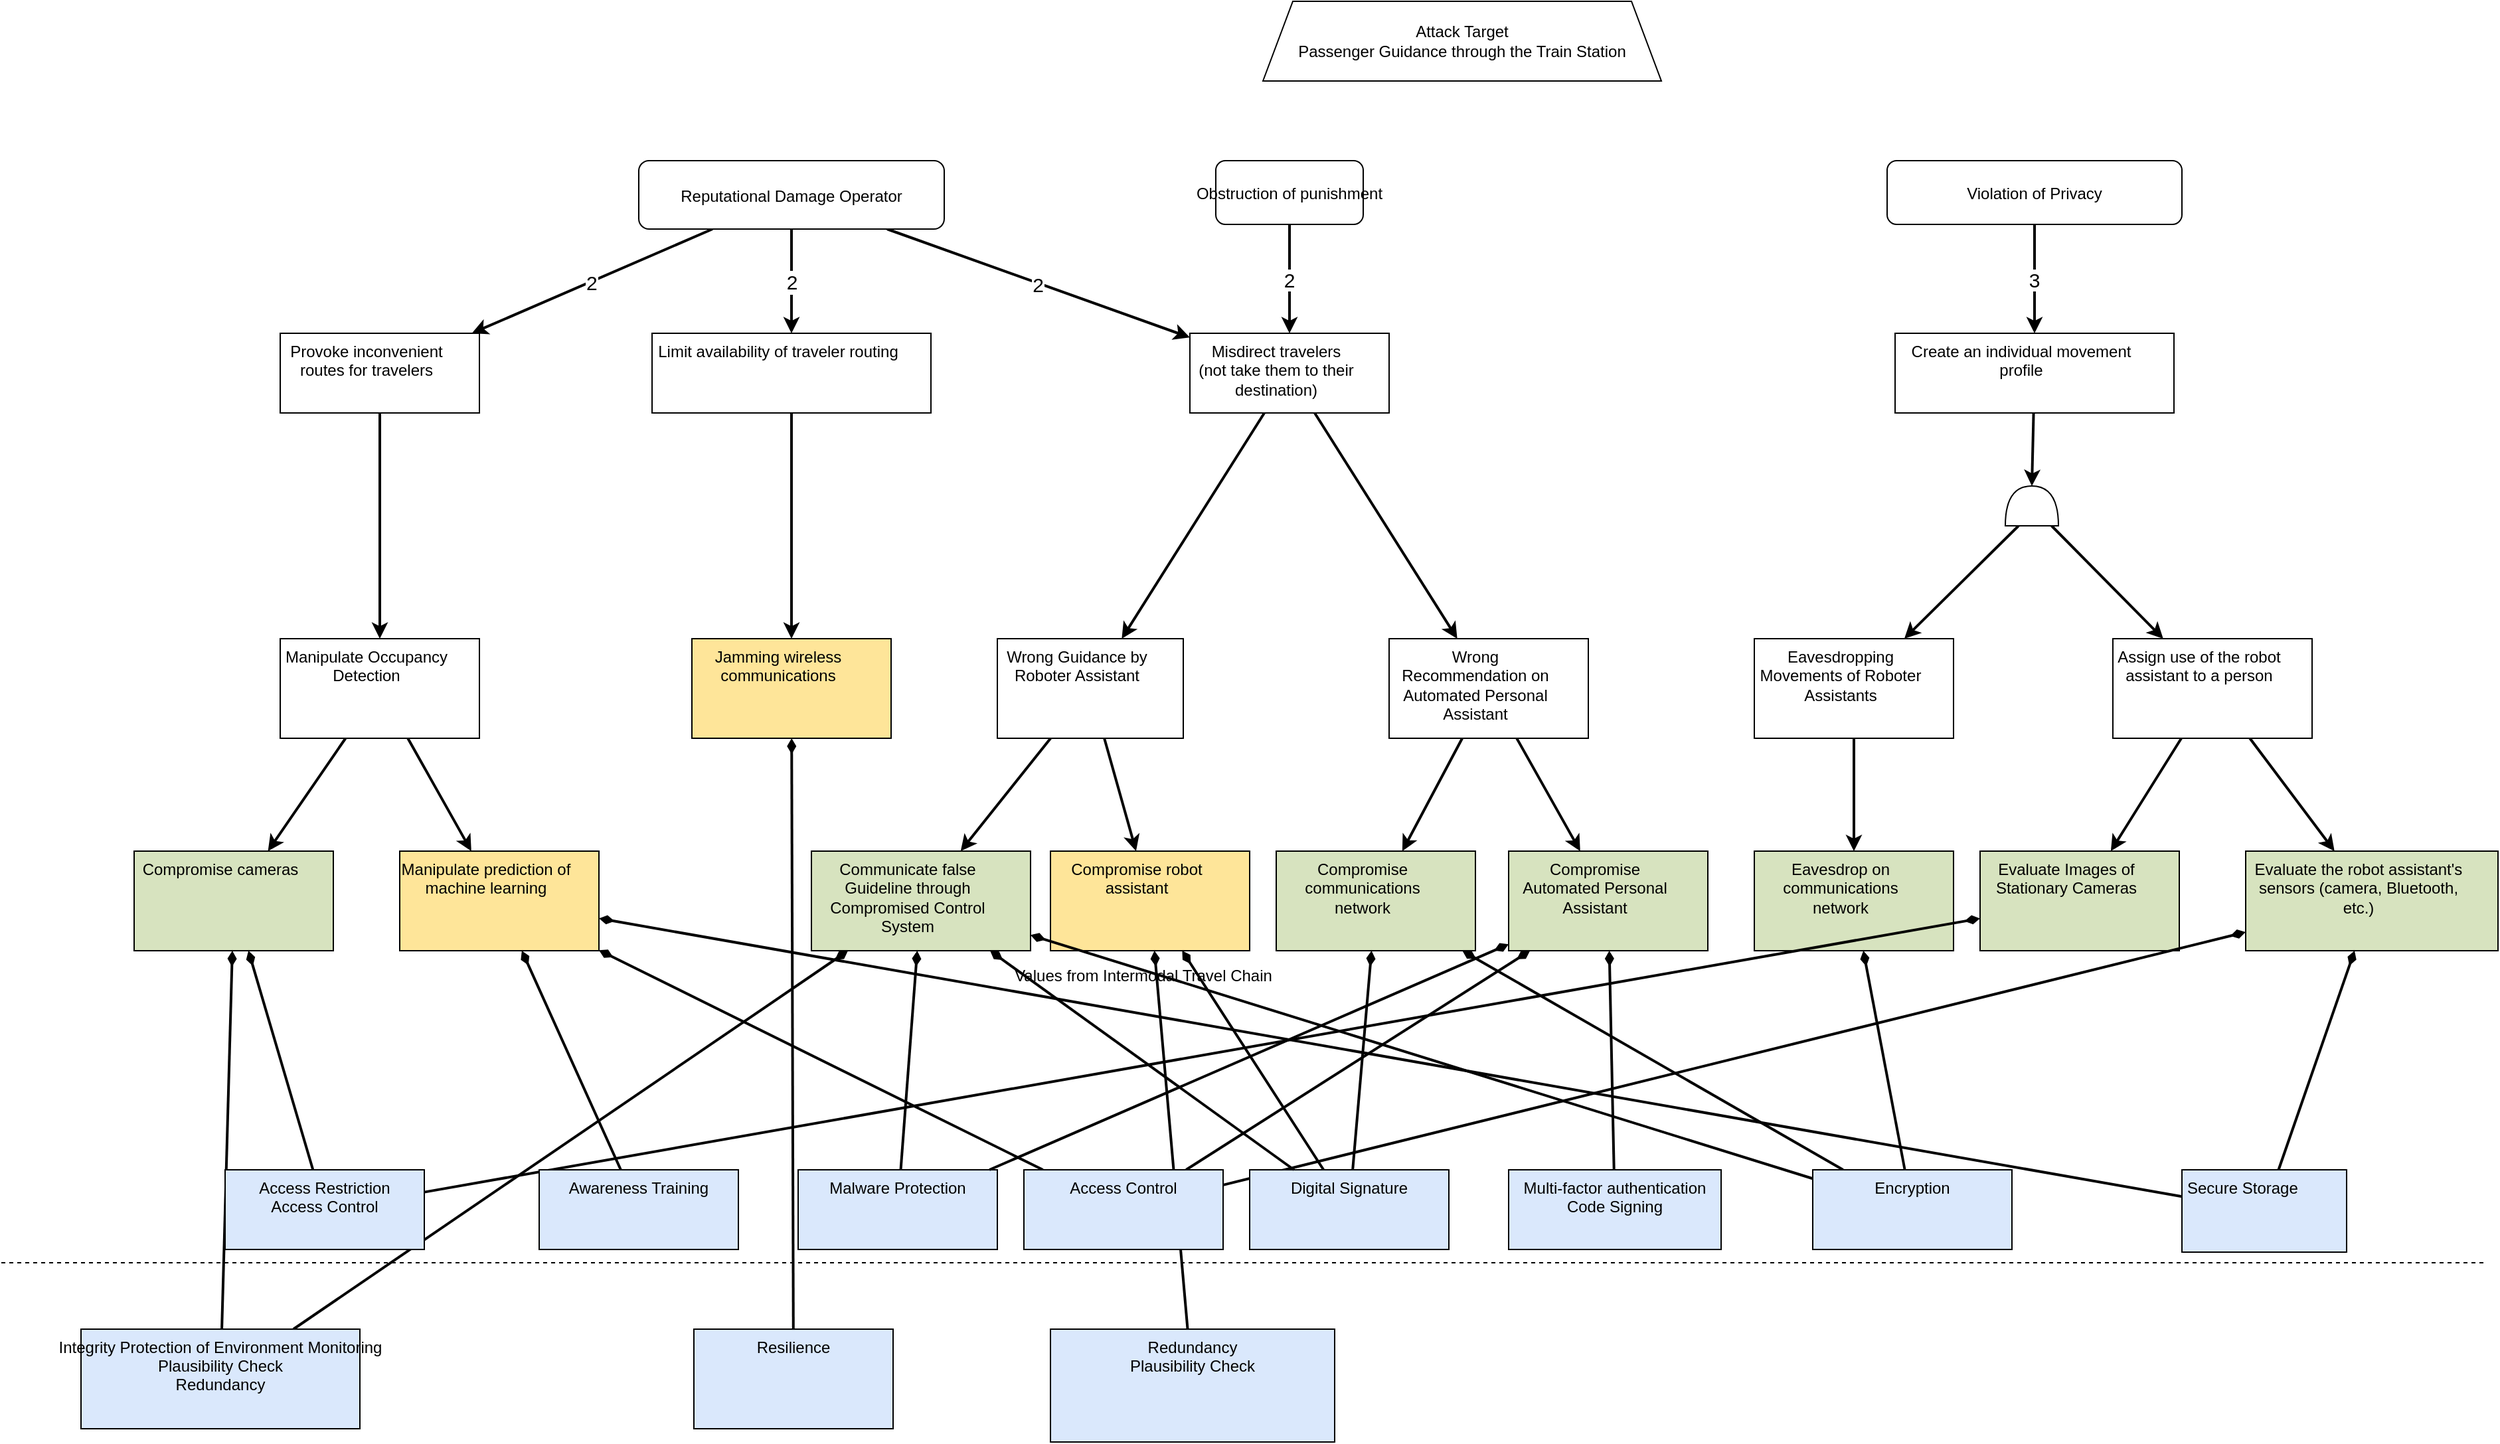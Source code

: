 <mxfile compressed="false" version="22.1.16" type="device">
  <diagram id="jtEWjEJLr_3nwjV8xUw6" name="Seite-1">
    <mxGraphModel dx="1434" dy="836" grid="1" gridSize="10" guides="1" tooltips="1" connect="1" arrows="1" fold="1" page="1" pageScale="1" pageWidth="1169" pageHeight="827" math="0" shadow="0">
      <root>
        <object tooltip="" id="0">
          <ag_global_attributes>
            <ag_global_attribute name="Resources" value="" iconName="hammer" min="0" max="5" />
            <ag_global_attribute name="Knowledge" value="" iconName="lightbulb" min="0" max="5" />
            <ag_global_attribute name="Location" value="" iconName="map_pin_ellipse" min="0" max="1" />
            <ag_global_attribute name="Impact" value="" iconName="flame" min="0" max="5" />
          </ag_global_attributes>
          <ag_attributes />
          <ag_computed_attributes />
          <ag_aggregation_functions>
            <ag_aggregation_function name="default" id="6b1d22791hih8" default="activity_w;link" fn="function (collection) { &#10;    var result = null; &#10;    if (collection.childAttributes.length == 1) { &#10;        result = collection.childAttributes[0].attributes;&#10;        result._marking = collection.childAttributes[0].id;&#10;    } else { &#10;        var candidates = []; &#10;        var worstValue = 0; &#10;        collection.childAttributes.forEach(function(child) { &#10;            var value = parseInt(child.computedAttribute); &#10;            if (value &gt; worstValue) { &#10;                worstValue = value; &#10;                candidates = []; &#10;                candidates.push(child); &#10;            } else if (value == worstValue) { &#10;                candidates.push(child); &#10;            } &#10;        }); &#10;        var tiebreaker = function(candidates, name, max) { &#10;            var min_value = max; &#10;            candidates.forEach(function(node) { &#10;                min_value = Math.min(min_value, node.attributes[name]); &#10;            }); &#10;            result = []; &#10;            candidates.forEach(function(node) { &#10;                if (node.attributes[name] == min_value) { &#10;                    result.push(node); &#10;                } &#10;            }); &#10;            return result; &#10;        }; &#10;        if (candidates.length &gt; 1) { &#10;            candidates = tiebreaker(candidates, &quot;Resources&quot;, collection.globalAttributes[&quot;Resources&quot;].max); &#10;            if (candidates.length &gt; 1) { &#10;                candidates = tiebreaker(candidates, &quot;Knowledge&quot;, collection.globalAttributes[&quot;Knowledge&quot;].max); &#10;            } &#10;        } &#10;        result = candidates[0].attributes;&#10;        result._marking = candidates[0].id;&#10;    } &#10;    return result; &#10;}" />
            <ag_aggregation_function name="AND" id="gf0d4f199018" default="and" fn="function (collection) { &#10;    var result = {}; &#10;    var ids = [];&#10;    collection.childAttributes.forEach(function(child) { &#10;    for (var attribute in child.attributes) { &#10;            if (attribute in result) { &#10;                result[attribute] += parseInt(child.attributes[attribute]); &#10;            } else { &#10;                result[attribute] = parseInt(child.attributes[attribute]); &#10;            } &#10;        }&#10;        ids.push(child.id);&#10;    }); &#10;    for (var attribute in result) { &#10;        if (attribute in collection.globalAttributes) { &#10;            result[attribute] = Math.min(collection.globalAttributes[attribute].max, result[attribute]); &#10;        } &#10;    }&#10;    result._marking = ids.join(&quot;;&quot;);&#10;    return result; &#10;}" />
            <ag_aggregation_function name="Security Control" id="73f575i0ghij5" default="activity_g;activity_y" fn="function (collection) { &#10;    var result = {}; &#10;    for (var attribute in collection.localAttributes) { &#10;        result[attribute] = parseInt(collection.localAttributes[attribute]); &#10;    } &#10;    collection.childAttributes.forEach(function(child) { &#10;        for (var attribute in child.attributes) { &#10;            if (attribute in collection.globalAttributes) { &#10;                if (attribute in result) { &#10;                    result[attribute] += parseInt(child.attributes[attribute]); &#10;                } &#10;            } &#10;        } &#10;    }); &#10;    for (var attribute in result) { &#10;        if (attribute in collection.globalAttributes) { &#10;            result[attribute] = Math.min(collection.globalAttributes[attribute].max, result[attribute]); &#10;        } &#10;    } &#10;    return result; &#10;}" />
            <ag_aggregation_function name="Risk" id="egf49jfgj408" default="consequence" fn="function (collection) {  &#10;    var maxRisk = &quot;L&quot;; &#10;    var matrix = [ &#10;        [&quot;L&quot;, &quot;L&quot;, &quot;L&quot;, &quot;L&quot;, &quot;L&quot;], &#10;        [&quot;L&quot;, &quot;L&quot;, &quot;M&quot;, &quot;M&quot;, &quot;M&quot;], &#10;        [&quot;L&quot;, &quot;M&quot;, &quot;M&quot;, &quot;S&quot;, &quot;S&quot;], &#10;        [&quot;L&quot;, &quot;M&quot;, &quot;S&quot;, &quot;V&quot;, &quot;V&quot;], &#10;        [&quot;L&quot;, &quot;M&quot;, &quot;S&quot;, &quot;V&quot;, &quot;V&quot;], &#10;    ];&#10;    var updatedImpacts = [];&#10;    var ids = [];&#10; &#10;    var compareRisk = function(risk1, risk2) { &#10;        /*&#10;        * Returns:&#10;        *  - Null: if one of the parameters is not a character representing a risk&#10;        *  - Negativ integer: if risk1 &lt; risk2&#10;        *  - Zero: if risks are equal&#10;        *  - Positive integer: if risk1 &gt; risk2&#10;        */&#10;        var values = [&quot;L&quot;, &quot;M&quot;, &quot;S&quot;, &quot;V&quot;]; &#10;        var index_risk1 = values.indexOf(risk1); &#10;        var index_risk2 = values.indexOf(risk2); &#10; &#10;        if (index_risk1 == -1 || index_risk2 == -1) { &#10;            return null; &#10;        } &#10;        return index_risk1 - index_risk2; &#10; &#10;    } &#10;     &#10;    collection.childAttributes.forEach(function(child) {  &#10;        var impact = 1;  &#10;        if (child.edgeWeight !== null) {  &#10;            impact = parseInt(child.edgeWeight);  &#10;        }&#10;        var _impact = parseInt(child.attributes._impact) || 0;&#10;        impact = Math.max(impact - _impact, 1);&#10;        updatedImpacts.push(child.id + ':' + impact);&#10;        var af = parseInt(child.computedAttribute) || parseInt(child.attributes._af);&#10;        risk = matrix[af - 1][impact - 1];&#10;        result = compareRisk(risk, maxRisk);&#10;        if (result &gt; 0) { &#10;            maxRisk = risk;&#10;            ids = [child.id];&#10;        } else if (result == 0){&#10;            ids.push(child.id);&#10;        }&#10;    });  &#10;  &#10;    var result = {'_risk': maxRisk, &quot;_marking&quot;: ids.join(&quot;;&quot;)};&#10;    if (updatedImpacts.length &gt; 0) {&#10;        result._weight = updatedImpacts.join(';');&#10;    }&#10;    return result;&#10;}" />
            <ag_aggregation_function name="Impact" id="397423adceb0f" default="" fn="function(collection) {&#10;    var impact = 0;&#10;    var result = {}&#10;    &#10;    collection.childAttributes.forEach(function(child) {&#10;        if (&quot;Impact&quot; in child.attributes) {&#10;            impact += parseInt(child.attributes[&quot;Impact&quot;]);&#10;        } else if (&quot;Resources&quot; in child.attributes &amp;&amp; &quot;Knowledge&quot; in child.attributes &amp;&amp; &quot;Location&quot; in child.attributes) {&#10;            result._af = child.computedAttribute&#10;            result._marking = child.id;&#10;        }&#10;    });&#10;    result._impact = Math.min(impact, collection.globalAttributes[&quot;Impact&quot;].max);&#10;    &#10;    return result;&#10;}" />
          </ag_aggregation_functions>
          <ag_computed_attributes_functions>
            <ag_computed_attributes_function name="default" id="dbg60ff69g9a" default="activity_w;activity_g;activity_y" fn="function (collection) { &#10;    var colorMatrix = {&#10;        5: {&quot;fillColor&quot;: &quot;#cc0000&quot;, &quot;fontColor&quot;: &quot;#ffffff&quot;},&#10;        4: {&quot;fillColor&quot;: &quot;#ff4000&quot;, &quot;fontColor&quot;: &quot;#ffffff&quot;},&#10;        3: {&quot;fillColor&quot;: &quot;#ffdd00&quot;, &quot;fontColor&quot;: &quot;#000000&quot;},&#10;        2: {&quot;fillColor&quot;: &quot;#d4ff00&quot;, &quot;fontColor&quot;: &quot;#000000&quot;},&#10;        1: {&quot;fillColor&quot;: &quot;#40ff00&quot;, &quot;fontColor&quot;: &quot;#000000&quot;}&#10;    }&#10;    var matrix = [ &#10;        [5, 5, 4, 3, 2], &#10;        [5, 4, 4, 3, 2], &#10;        [5, 4, 4, 3, 2], &#10;        [4, 3, 3, 2, 1], &#10;        [3, 2, 2, 1, 1], &#10;    ];&#10;    var result = {};&#10;    &#10;    if (&quot;Knowledge&quot; in collection.cellAttributes &amp;&amp; &quot;Resources&quot; in collection.cellAttributes) {&#10;        var knowledgeIndex = parseInt(collection.cellAttributes[&quot;Knowledge&quot;]) - 1; &#10;        var resourcesIndex = parseInt(collection.cellAttributes[&quot;Resources&quot;]) - 1;&#10;        &#10;        var value = Math.min(5, &#10;            Math.max(collection.globalAttributes[&quot;Location&quot;].max, &#10;                Math.max( matrix[knowledgeIndex][resourcesIndex] - parseInt(collection.cellAttributes[&quot;Location&quot;])) &#10;            ));&#10;        result = colorMatrix[value] || result;&#10;        result[&quot;value&quot;] = value;&#10;    }&#10;    &#10;    return result;&#10;}" />
            <ag_computed_attributes_function name="Risk" id="6c831697g9i0a" default="" fn="function(collection){&#10;    var riskMatrix = {&#10;        &quot;V&quot;: {&quot;fillColor&quot;: &quot;#cc0000&quot;, &quot;fontColor&quot;: &quot;#ffffff&quot;},&#10;        &quot;S&quot;: {&quot;fillColor&quot;: &quot;#ff4000&quot;, &quot;fontColor&quot;: &quot;#ffffff&quot;},&#10;        &quot;M&quot;: {&quot;fillColor&quot;: &quot;#ffdd00&quot;, &quot;fontColor&quot;: &quot;#000000&quot;},&#10;        &quot;L&quot;: {&quot;fillColor&quot;: &quot;#40ff00&quot;, &quot;fontColor&quot;: &quot;#000000&quot;},&#10;    };&#10;    var result = {};&#10;    &#10;    if (&quot;_risk&quot; in collection.cellAttributes) {&#10;        var risk = collection.cellAttributes[&quot;_risk&quot;];&#10;        result = riskMatrix[risk] || result;&#10;        result[&quot;value&quot;] = risk;&#10;    }&#10;    &#10;    return result; &#10;}" />
          </ag_computed_attributes_functions>
          <mxCell />
        </object>
        <object id="1">
          <ag_attributes />
          <ag_computed_attributes />
          <mxCell parent="0" />
        </object>
        <object label="Attack Target&#10;Passenger Guidance through the Train Station" id="-4xTDCNd8uaIH-OiAP7f-46">
          <ag_attributes />
          <ag_computed_attributes />
          <mxCell style="whiteSpace=wrap;shape=trapezoid;size=0.075;" parent="1" vertex="1">
            <mxGeometry x="980" y="40" width="300" height="60" as="geometry" />
          </mxCell>
        </object>
        <object id="-4xTDCNd8uaIH-OiAP7f-47">
          <ag_attributes />
          <ag_computed_attributes />
          <mxCell style="edgeStyle=none;rounded=0;orthogonalLoop=1;jettySize=auto;strokeWidth=2;verticalAlign=top;spacingRight=20;strokeColor=#000000;" parent="1" source="-4xTDCNd8uaIH-OiAP7f-49" target="-4xTDCNd8uaIH-OiAP7f-77" edge="1">
            <mxGeometry relative="1" as="geometry" />
          </mxCell>
        </object>
        <object id="-4xTDCNd8uaIH-OiAP7f-48">
          <ag_attributes />
          <ag_computed_attributes />
          <mxCell style="edgeStyle=none;rounded=0;orthogonalLoop=1;jettySize=auto;strokeWidth=2;verticalAlign=top;spacingRight=20;strokeColor=#000000;" parent="1" source="-4xTDCNd8uaIH-OiAP7f-49" target="-4xTDCNd8uaIH-OiAP7f-80" edge="1">
            <mxGeometry relative="1" as="geometry" />
          </mxCell>
        </object>
        <object label="Wrong Guidance by Roboter Assistant" Knowledge="" Resources="" Location="" id="-4xTDCNd8uaIH-OiAP7f-49">
          <ag_attributes label="NaN" Knowledge="5" Resources="5" Location="1" _marking="-4xTDCNd8uaIH-OiAP7f-77" />
          <ag_computed_attributes fillColor="#40ff00" fontColor="#000000" value="1" />
          <ag_computed_attributes_function_reference ag_computed_attributes_function_reference="dbg60ff69g9a" />
          <ag_aggregation_function_reference ag_aggregation_function_reference="6b1d22791hih8" />
          <mxCell style="whiteSpace=wrap;shape=attackgraphs.node;verticalAlign=top;spacingRight=20;" parent="1" vertex="1">
            <mxGeometry x="780" y="520" width="140" height="75" as="geometry" />
          </mxCell>
        </object>
        <object id="-4xTDCNd8uaIH-OiAP7f-50">
          <ag_attributes />
          <ag_computed_attributes />
          <mxCell style="edgeStyle=none;rounded=0;orthogonalLoop=1;jettySize=auto;strokeWidth=2;verticalAlign=top;spacingRight=20;strokeColor=#000000;" parent="1" source="-4xTDCNd8uaIH-OiAP7f-52" target="-4xTDCNd8uaIH-OiAP7f-58" edge="1">
            <mxGeometry relative="1" as="geometry" />
          </mxCell>
        </object>
        <object id="-4xTDCNd8uaIH-OiAP7f-51">
          <ag_attributes />
          <ag_computed_attributes />
          <mxCell style="edgeStyle=none;rounded=0;orthogonalLoop=1;jettySize=auto;strokeWidth=2;verticalAlign=top;spacingRight=20;strokeColor=#000000;" parent="1" source="-4xTDCNd8uaIH-OiAP7f-52" target="-4xTDCNd8uaIH-OiAP7f-57" edge="1">
            <mxGeometry relative="1" as="geometry" />
          </mxCell>
        </object>
        <object label="Manipulate Occupancy Detection" Knowledge="" Resources="" Location="" id="-4xTDCNd8uaIH-OiAP7f-52">
          <ag_attributes label="NaN" Knowledge="4" Resources="4" Location="1" _marking="-4xTDCNd8uaIH-OiAP7f-58" />
          <ag_computed_attributes fillColor="#40ff00" fontColor="#000000" value="1" />
          <ag_computed_attributes_function_reference ag_computed_attributes_function_reference="dbg60ff69g9a" />
          <ag_aggregation_function_reference ag_aggregation_function_reference="6b1d22791hih8" />
          <mxCell style="whiteSpace=wrap;shape=attackgraphs.node;verticalAlign=top;spacingRight=20;" parent="1" vertex="1">
            <mxGeometry x="240" y="520" width="150" height="75" as="geometry" />
          </mxCell>
        </object>
        <object id="GgrNti0cYKfVZOgplMKi-19">
          <ag_attributes />
          <ag_computed_attributes />
          <mxCell style="edgeStyle=none;rounded=0;orthogonalLoop=1;jettySize=auto;html=1;strokeWidth=2;startArrow=diamondThin;startFill=1;endArrow=none;endFill=0;strokeColor=#000000;" parent="1" source="-4xTDCNd8uaIH-OiAP7f-53" target="GgrNti0cYKfVZOgplMKi-18" edge="1">
            <mxGeometry relative="1" as="geometry" />
          </mxCell>
        </object>
        <object label="Jamming wireless communications" Knowledge="2" Resources="2" Location="1" id="-4xTDCNd8uaIH-OiAP7f-53">
          <ag_attributes label="NaN" Knowledge="5" Resources="4" Location="1" />
          <ag_computed_attributes fillColor="#40ff00" fontColor="#000000" value="1" />
          <ag_aggregation_function_reference ag_aggregation_function_reference="73f575i0ghij5" />
          <ag_computed_attributes_function_reference ag_computed_attributes_function_reference="dbg60ff69g9a" />
          <mxCell style="fillColor=#fee599;whiteSpace=wrap;shape=attackgraphs.node;verticalAlign=top;spacingRight=20;" parent="1" vertex="1">
            <mxGeometry x="550" y="520" width="150" height="75" as="geometry" />
          </mxCell>
        </object>
        <object id="-4xTDCNd8uaIH-OiAP7f-54">
          <ag_attributes />
          <ag_computed_attributes />
          <mxCell style="edgeStyle=none;rounded=0;orthogonalLoop=1;jettySize=auto;exitX=0;exitY=0.25;exitDx=0;exitDy=0;exitPerimeter=0;strokeWidth=2;verticalAlign=top;spacingRight=20;strokeColor=#000000;" parent="1" source="-4xTDCNd8uaIH-OiAP7f-68" target="-4xTDCNd8uaIH-OiAP7f-66" edge="1">
            <mxGeometry relative="1" as="geometry" />
          </mxCell>
        </object>
        <object id="-4xTDCNd8uaIH-OiAP7f-55">
          <ag_attributes />
          <ag_computed_attributes />
          <mxCell style="edgeStyle=none;rounded=0;orthogonalLoop=1;jettySize=auto;entryX=1;entryY=0.5;entryDx=0;entryDy=0;entryPerimeter=0;strokeWidth=2;verticalAlign=top;spacingRight=20;strokeColor=#000000;" parent="1" source="-4xTDCNd8uaIH-OiAP7f-56" target="-4xTDCNd8uaIH-OiAP7f-68" edge="1">
            <mxGeometry relative="1" as="geometry" />
          </mxCell>
        </object>
        <object label="Create an individual movement profile" Knowledge="" Resources="" Location="" id="-4xTDCNd8uaIH-OiAP7f-56">
          <ag_attributes label="NaN" Knowledge="5" Resources="5" Location="1" _marking="-4xTDCNd8uaIH-OiAP7f-68" />
          <ag_computed_attributes fillColor="#40ff00" fontColor="#000000" value="1" />
          <ag_computed_attributes_function_reference ag_computed_attributes_function_reference="dbg60ff69g9a" />
          <ag_aggregation_function_reference ag_aggregation_function_reference="6b1d22791hih8" />
          <mxCell style="whiteSpace=wrap;shape=attackgraphs.node;verticalAlign=top;spacingRight=20;" parent="1" vertex="1">
            <mxGeometry x="1456" y="290" width="210" height="60" as="geometry" />
          </mxCell>
        </object>
        <object id="GgrNti0cYKfVZOgplMKi-21">
          <ag_attributes />
          <ag_computed_attributes />
          <mxCell style="edgeStyle=none;rounded=0;orthogonalLoop=1;jettySize=auto;html=1;strokeWidth=2;startArrow=diamondThin;startFill=1;endArrow=none;endFill=0;strokeColor=#000000;" parent="1" source="-4xTDCNd8uaIH-OiAP7f-57" target="GgrNti0cYKfVZOgplMKi-20" edge="1">
            <mxGeometry relative="1" as="geometry" />
          </mxCell>
        </object>
        <object id="GgrNti0cYKfVZOgplMKi-23">
          <ag_attributes />
          <ag_computed_attributes />
          <mxCell style="edgeStyle=none;rounded=0;orthogonalLoop=1;jettySize=auto;html=1;strokeWidth=2;startArrow=diamondThin;startFill=1;endArrow=none;endFill=0;strokeColor=#000000;" parent="1" source="-4xTDCNd8uaIH-OiAP7f-57" target="GgrNti0cYKfVZOgplMKi-22" edge="1">
            <mxGeometry relative="1" as="geometry" />
          </mxCell>
        </object>
        <object id="GgrNti0cYKfVZOgplMKi-25">
          <ag_attributes />
          <ag_computed_attributes />
          <mxCell style="edgeStyle=none;rounded=0;orthogonalLoop=1;jettySize=auto;html=1;strokeWidth=2;startArrow=diamondThin;startFill=1;endArrow=none;endFill=0;strokeColor=#000000;" parent="1" source="-4xTDCNd8uaIH-OiAP7f-57" target="GgrNti0cYKfVZOgplMKi-15" edge="1">
            <mxGeometry relative="1" as="geometry" />
          </mxCell>
        </object>
        <object label="Manipulate prediction of machine learning" Knowledge="4" Resources="3" Location="0" id="-4xTDCNd8uaIH-OiAP7f-57">
          <ag_attributes label="NaN" Knowledge="5" Resources="5" Location="1" />
          <ag_computed_attributes fillColor="#40ff00" fontColor="#000000" value="1" />
          <ag_computed_attributes_function_reference ag_computed_attributes_function_reference="dbg60ff69g9a" />
          <ag_aggregation_function_reference ag_aggregation_function_reference="73f575i0ghij5" />
          <mxCell style="fillColor=#fee599;whiteSpace=wrap;shape=attackgraphs.node;verticalAlign=top;spacingRight=20;" parent="1" vertex="1">
            <mxGeometry x="330" y="680" width="150" height="75" as="geometry" />
          </mxCell>
        </object>
        <object id="GgrNti0cYKfVZOgplMKi-6">
          <ag_attributes />
          <ag_computed_attributes />
          <mxCell style="rounded=0;orthogonalLoop=1;jettySize=auto;html=1;strokeWidth=2;startArrow=diamondThin;startFill=1;endArrow=none;endFill=0;strokeColor=#000000;" parent="1" source="-4xTDCNd8uaIH-OiAP7f-58" target="GgrNti0cYKfVZOgplMKi-4" edge="1">
            <mxGeometry relative="1" as="geometry" />
          </mxCell>
        </object>
        <object id="GgrNti0cYKfVZOgplMKi-7">
          <ag_attributes />
          <ag_computed_attributes />
          <mxCell style="edgeStyle=none;rounded=0;orthogonalLoop=1;jettySize=auto;html=1;strokeWidth=2;startArrow=diamondThin;startFill=1;endArrow=none;endFill=0;strokeColor=#000000;" parent="1" source="-4xTDCNd8uaIH-OiAP7f-58" target="GgrNti0cYKfVZOgplMKi-2" edge="1">
            <mxGeometry relative="1" as="geometry" />
          </mxCell>
        </object>
        <object label="Compromise cameras" Knowledge="1" Resources="1" Location="1" id="-4xTDCNd8uaIH-OiAP7f-58">
          <ag_attributes label="NaN" Knowledge="4" Resources="4" Location="1" />
          <ag_computed_attributes fillColor="#40ff00" fontColor="#000000" value="1" />
          <ag_computed_attributes_function_reference ag_computed_attributes_function_reference="dbg60ff69g9a" />
          <ag_aggregation_function_reference ag_aggregation_function_reference="73f575i0ghij5" />
          <mxCell style="whiteSpace=wrap;fillColor=#d7e3bf;shape=attackgraphs.node;verticalAlign=top;spacingRight=20;" parent="1" vertex="1">
            <mxGeometry x="130" y="680" width="150" height="75" as="geometry" />
          </mxCell>
        </object>
        <object id="-4xTDCNd8uaIH-OiAP7f-59">
          <ag_attributes />
          <ag_computed_attributes />
          <mxCell style="rounded=0;orthogonalLoop=1;jettySize=auto;strokeWidth=2;verticalAlign=top;spacingRight=20;strokeColor=#000000;" parent="1" source="-4xTDCNd8uaIH-OiAP7f-61" target="-4xTDCNd8uaIH-OiAP7f-49" edge="1">
            <mxGeometry relative="1" as="geometry" />
          </mxCell>
        </object>
        <object label="" id="-4xTDCNd8uaIH-OiAP7f-60">
          <ag_attributes />
          <ag_computed_attributes />
          <mxCell style="edgeStyle=none;rounded=0;orthogonalLoop=1;jettySize=auto;strokeWidth=2;verticalAlign=top;spacingRight=20;strokeColor=#000000;" parent="1" source="-4xTDCNd8uaIH-OiAP7f-61" target="-4xTDCNd8uaIH-OiAP7f-64" edge="1">
            <mxGeometry relative="1" as="geometry">
              <mxPoint x="1298.182" y="430" as="targetPoint" />
            </mxGeometry>
          </mxCell>
        </object>
        <object label="Misdirect travelers&#10;(not take them to their destination)" Knowledge="" Resources="" Location="" id="-4xTDCNd8uaIH-OiAP7f-61">
          <ag_attributes label="NaN" Knowledge="5" Resources="5" Location="1" _marking="-4xTDCNd8uaIH-OiAP7f-49" />
          <ag_computed_attributes fillColor="#40ff00" fontColor="#000000" value="1" />
          <ag_aggregation_function_reference ag_aggregation_function_reference="6b1d22791hih8" />
          <ag_computed_attributes_function_reference ag_computed_attributes_function_reference="dbg60ff69g9a" />
          <mxCell style="whiteSpace=wrap;shape=attackgraphs.node;verticalAlign=top;spacingRight=20;" parent="1" vertex="1">
            <mxGeometry x="925" y="290" width="150" height="60" as="geometry" />
          </mxCell>
        </object>
        <object id="-4xTDCNd8uaIH-OiAP7f-62">
          <ag_attributes />
          <ag_computed_attributes />
          <mxCell style="edgeStyle=none;rounded=0;orthogonalLoop=1;jettySize=auto;strokeWidth=2;verticalAlign=top;spacingRight=20;strokeColor=#000000;" parent="1" source="-4xTDCNd8uaIH-OiAP7f-64" target="-4xTDCNd8uaIH-OiAP7f-78" edge="1">
            <mxGeometry relative="1" as="geometry" />
          </mxCell>
        </object>
        <object id="-4xTDCNd8uaIH-OiAP7f-63">
          <ag_attributes />
          <ag_computed_attributes />
          <mxCell style="edgeStyle=none;rounded=0;orthogonalLoop=1;jettySize=auto;strokeWidth=2;verticalAlign=top;spacingRight=20;strokeColor=#000000;" parent="1" source="-4xTDCNd8uaIH-OiAP7f-64" target="-4xTDCNd8uaIH-OiAP7f-79" edge="1">
            <mxGeometry relative="1" as="geometry" />
          </mxCell>
        </object>
        <object label="Wrong Recommendation on Automated Personal Assistant" Knowledge="" Resources="" Location="" id="-4xTDCNd8uaIH-OiAP7f-64">
          <ag_attributes label="NaN" Knowledge="5" Resources="5" Location="1" _marking="-4xTDCNd8uaIH-OiAP7f-78" />
          <ag_computed_attributes fillColor="#40ff00" fontColor="#000000" value="1" />
          <ag_computed_attributes_function_reference ag_computed_attributes_function_reference="dbg60ff69g9a" />
          <ag_aggregation_function_reference ag_aggregation_function_reference="6b1d22791hih8" />
          <mxCell style="whiteSpace=wrap;shape=attackgraphs.node;verticalAlign=top;spacingRight=20;" parent="1" vertex="1">
            <mxGeometry x="1075" y="520" width="150" height="75" as="geometry" />
          </mxCell>
        </object>
        <object id="-4xTDCNd8uaIH-OiAP7f-65">
          <ag_attributes />
          <ag_computed_attributes />
          <mxCell style="edgeStyle=none;rounded=0;orthogonalLoop=1;jettySize=auto;strokeWidth=2;verticalAlign=top;spacingRight=20;strokeColor=#000000;" parent="1" source="-4xTDCNd8uaIH-OiAP7f-66" target="-4xTDCNd8uaIH-OiAP7f-72" edge="1">
            <mxGeometry relative="1" as="geometry" />
          </mxCell>
        </object>
        <object label="Eavesdropping Movements of Roboter Assistants" Knowledge="" Resources="" Location="" id="-4xTDCNd8uaIH-OiAP7f-66">
          <ag_attributes label="NaN" Knowledge="4" Resources="3" Location="1" _marking="-4xTDCNd8uaIH-OiAP7f-72" />
          <ag_computed_attributes fillColor="#d4ff00" fontColor="#000000" value="2" />
          <ag_computed_attributes_function_reference ag_computed_attributes_function_reference="dbg60ff69g9a" />
          <ag_aggregation_function_reference ag_aggregation_function_reference="6b1d22791hih8" />
          <mxCell style="whiteSpace=wrap;shape=attackgraphs.node;verticalAlign=top;spacingRight=20;" parent="1" vertex="1">
            <mxGeometry x="1350" y="520" width="150" height="75" as="geometry" />
          </mxCell>
        </object>
        <object id="-4xTDCNd8uaIH-OiAP7f-67">
          <ag_attributes />
          <ag_computed_attributes />
          <mxCell style="edgeStyle=none;rounded=0;orthogonalLoop=1;jettySize=auto;strokeWidth=2;verticalAlign=top;spacingRight=20;strokeColor=#000000;" parent="1" source="-4xTDCNd8uaIH-OiAP7f-68" target="-4xTDCNd8uaIH-OiAP7f-71" edge="1">
            <mxGeometry relative="1" as="geometry" />
          </mxCell>
        </object>
        <object label="" id="-4xTDCNd8uaIH-OiAP7f-68">
          <ag_attributes label="NaN" Knowledge="5" Resources="5" Location="1" _marking="-4xTDCNd8uaIH-OiAP7f-66;-4xTDCNd8uaIH-OiAP7f-71" />
          <ag_computed_attributes />
          <ag_aggregation_function_reference ag_aggregation_function_reference="gf0d4f199018" />
          <mxCell style="shape=or;whiteSpace=wrap;rotation=-90;verticalAlign=top;spacingRight=20;" parent="1" vertex="1">
            <mxGeometry x="1544" y="400" width="30" height="40" as="geometry" />
          </mxCell>
        </object>
        <object id="-4xTDCNd8uaIH-OiAP7f-69">
          <ag_attributes />
          <ag_computed_attributes />
          <mxCell style="edgeStyle=none;rounded=0;orthogonalLoop=1;jettySize=auto;strokeWidth=2;verticalAlign=top;spacingRight=20;strokeColor=#000000;" parent="1" source="-4xTDCNd8uaIH-OiAP7f-71" target="-4xTDCNd8uaIH-OiAP7f-73" edge="1">
            <mxGeometry relative="1" as="geometry" />
          </mxCell>
        </object>
        <object id="-4xTDCNd8uaIH-OiAP7f-70">
          <ag_attributes />
          <ag_computed_attributes />
          <mxCell style="edgeStyle=none;rounded=0;orthogonalLoop=1;jettySize=auto;strokeWidth=2;verticalAlign=top;spacingRight=20;strokeColor=#000000;" parent="1" source="-4xTDCNd8uaIH-OiAP7f-71" target="-4xTDCNd8uaIH-OiAP7f-74" edge="1">
            <mxGeometry relative="1" as="geometry" />
          </mxCell>
        </object>
        <object label="Assign use of the robot assistant to a person" Knowledge="" Resources="" Location="" id="-4xTDCNd8uaIH-OiAP7f-71">
          <ag_attributes label="NaN" Knowledge="4" Resources="4" Location="0" _marking="-4xTDCNd8uaIH-OiAP7f-73" />
          <ag_computed_attributes fillColor="#d4ff00" fontColor="#000000" value="2" />
          <ag_computed_attributes_function_reference ag_computed_attributes_function_reference="dbg60ff69g9a" />
          <ag_aggregation_function_reference ag_aggregation_function_reference="6b1d22791hih8" />
          <mxCell style="whiteSpace=wrap;shape=attackgraphs.node;verticalAlign=top;spacingRight=20;" parent="1" vertex="1">
            <mxGeometry x="1620" y="520" width="150" height="75" as="geometry" />
          </mxCell>
        </object>
        <object id="GgrNti0cYKfVZOgplMKi-10">
          <ag_attributes />
          <ag_computed_attributes />
          <mxCell style="edgeStyle=none;rounded=0;orthogonalLoop=1;jettySize=auto;html=1;strokeWidth=2;startArrow=diamondThin;startFill=1;endArrow=none;endFill=0;strokeColor=#000000;" parent="1" source="-4xTDCNd8uaIH-OiAP7f-72" target="GgrNti0cYKfVZOgplMKi-8" edge="1">
            <mxGeometry relative="1" as="geometry" />
          </mxCell>
        </object>
        <object label="Eavesdrop on communications network" Knowledge="2" Resources="1" Location="1" id="-4xTDCNd8uaIH-OiAP7f-72">
          <ag_attributes label="NaN" Knowledge="4" Resources="3" Location="1" />
          <ag_computed_attributes fillColor="#d4ff00" fontColor="#000000" value="2" />
          <ag_aggregation_function_reference ag_aggregation_function_reference="73f575i0ghij5" />
          <ag_computed_attributes_function_reference ag_computed_attributes_function_reference="dbg60ff69g9a" />
          <mxCell style="whiteSpace=wrap;fillColor=#d7e3bf;shape=attackgraphs.node;verticalAlign=top;spacingRight=20;" parent="1" vertex="1">
            <mxGeometry x="1350" y="680" width="150" height="75" as="geometry" />
          </mxCell>
        </object>
        <object id="GgrNti0cYKfVZOgplMKi-12">
          <ag_attributes />
          <ag_computed_attributes />
          <mxCell style="edgeStyle=none;rounded=0;orthogonalLoop=1;jettySize=auto;html=1;strokeWidth=2;startArrow=diamondThin;startFill=1;endArrow=none;endFill=0;strokeColor=#000000;" parent="1" source="-4xTDCNd8uaIH-OiAP7f-73" target="GgrNti0cYKfVZOgplMKi-2" edge="1">
            <mxGeometry relative="1" as="geometry" />
          </mxCell>
        </object>
        <object label="Evaluate Images of Stationary Cameras" Knowledge="3" Resources="3" Location="0" id="-4xTDCNd8uaIH-OiAP7f-73">
          <ag_attributes label="NaN" Knowledge="4" Resources="4" Location="0" />
          <ag_computed_attributes fillColor="#d4ff00" fontColor="#000000" value="2" />
          <ag_computed_attributes_function_reference ag_computed_attributes_function_reference="dbg60ff69g9a" />
          <ag_aggregation_function_reference ag_aggregation_function_reference="73f575i0ghij5" />
          <mxCell style="whiteSpace=wrap;fillColor=#d7e3bf;shape=attackgraphs.node;verticalAlign=top;spacingRight=20;" parent="1" vertex="1">
            <mxGeometry x="1520" y="680" width="150" height="75" as="geometry" />
          </mxCell>
        </object>
        <object id="GgrNti0cYKfVZOgplMKi-14">
          <ag_attributes />
          <ag_computed_attributes />
          <mxCell style="edgeStyle=none;rounded=0;orthogonalLoop=1;jettySize=auto;html=1;strokeWidth=2;startArrow=diamondThin;startFill=1;endArrow=none;endFill=0;strokeColor=#000000;" parent="1" source="-4xTDCNd8uaIH-OiAP7f-74" target="GgrNti0cYKfVZOgplMKi-20" edge="1">
            <mxGeometry relative="1" as="geometry">
              <mxPoint x="1720" y="890" as="targetPoint" />
            </mxGeometry>
          </mxCell>
        </object>
        <object id="GgrNti0cYKfVZOgplMKi-16">
          <ag_attributes />
          <ag_computed_attributes />
          <mxCell style="edgeStyle=none;rounded=0;orthogonalLoop=1;jettySize=auto;html=1;strokeWidth=2;startArrow=diamondThin;startFill=1;endArrow=none;endFill=0;strokeColor=#000000;" parent="1" source="-4xTDCNd8uaIH-OiAP7f-74" target="GgrNti0cYKfVZOgplMKi-15" edge="1">
            <mxGeometry relative="1" as="geometry" />
          </mxCell>
        </object>
        <object label="Evaluate the robot assistant's sensors (camera, Bluetooth, etc.)" Knowledge="3" Resources="3" Location="1" id="-4xTDCNd8uaIH-OiAP7f-74">
          <ag_attributes label="NaN" Knowledge="5" Resources="5" Location="1" />
          <ag_computed_attributes fillColor="#40ff00" fontColor="#000000" value="1" />
          <ag_computed_attributes_function_reference ag_computed_attributes_function_reference="dbg60ff69g9a" />
          <ag_aggregation_function_reference ag_aggregation_function_reference="73f575i0ghij5" />
          <mxCell style="whiteSpace=wrap;fillColor=#d7e3bf;shape=attackgraphs.node;verticalAlign=top;spacingRight=20;" parent="1" vertex="1">
            <mxGeometry x="1720" y="680" width="190" height="75" as="geometry" />
          </mxCell>
        </object>
        <object id="-4xTDCNd8uaIH-OiAP7f-75">
          <ag_attributes />
          <ag_computed_attributes />
          <mxCell style="edgeStyle=none;rounded=0;orthogonalLoop=1;jettySize=auto;strokeWidth=2;verticalAlign=top;spacingRight=20;strokeColor=#000000;" parent="1" source="-4xTDCNd8uaIH-OiAP7f-76" target="-4xTDCNd8uaIH-OiAP7f-53" edge="1">
            <mxGeometry relative="1" as="geometry" />
          </mxCell>
        </object>
        <object label="Limit availability of traveler routing" Knowledge="" Resources="" Location="" id="-4xTDCNd8uaIH-OiAP7f-76">
          <ag_attributes label="NaN" Knowledge="5" Resources="4" Location="1" _marking="-4xTDCNd8uaIH-OiAP7f-53" />
          <ag_computed_attributes fillColor="#40ff00" fontColor="#000000" value="1" />
          <ag_aggregation_function_reference ag_aggregation_function_reference="6b1d22791hih8" />
          <ag_computed_attributes_function_reference ag_computed_attributes_function_reference="dbg60ff69g9a" />
          <mxCell style="whiteSpace=wrap;shape=attackgraphs.node;verticalAlign=top;spacingRight=20;" parent="1" vertex="1">
            <mxGeometry x="520" y="290" width="210" height="60" as="geometry" />
          </mxCell>
        </object>
        <object id="GgrNti0cYKfVZOgplMKi-33">
          <ag_attributes />
          <ag_computed_attributes />
          <mxCell style="edgeStyle=none;rounded=0;orthogonalLoop=1;jettySize=auto;html=1;strokeWidth=2;startArrow=diamondThin;startFill=1;endArrow=none;endFill=0;strokeColor=#000000;" parent="1" source="-4xTDCNd8uaIH-OiAP7f-77" target="GgrNti0cYKfVZOgplMKi-9" edge="1">
            <mxGeometry relative="1" as="geometry" />
          </mxCell>
        </object>
        <object id="GgrNti0cYKfVZOgplMKi-35">
          <ag_attributes />
          <ag_computed_attributes />
          <mxCell style="edgeStyle=none;rounded=0;orthogonalLoop=1;jettySize=auto;html=1;strokeWidth=2;startArrow=diamondThin;startFill=1;endArrow=none;endFill=0;strokeColor=#000000;" parent="1" source="-4xTDCNd8uaIH-OiAP7f-77" target="GgrNti0cYKfVZOgplMKi-34" edge="1">
            <mxGeometry relative="1" as="geometry" />
          </mxCell>
        </object>
        <object label="Compromise robot assistant" Knowledge="3" Resources="3" Location="0" id="-4xTDCNd8uaIH-OiAP7f-77">
          <ag_attributes label="NaN" Knowledge="5" Resources="5" Location="1" />
          <ag_computed_attributes fillColor="#40ff00" fontColor="#000000" value="1" />
          <ag_computed_attributes_function_reference ag_computed_attributes_function_reference="dbg60ff69g9a" />
          <ag_aggregation_function_reference ag_aggregation_function_reference="73f575i0ghij5" />
          <mxCell style="whiteSpace=wrap;fillColor=#fee599;shape=attackgraphs.node;verticalAlign=top;spacingRight=20;" parent="1" vertex="1">
            <mxGeometry x="820" y="680" width="150" height="75" as="geometry" />
          </mxCell>
        </object>
        <object id="GgrNti0cYKfVZOgplMKi-27">
          <ag_attributes />
          <ag_computed_attributes />
          <mxCell style="edgeStyle=none;rounded=0;orthogonalLoop=1;jettySize=auto;html=1;strokeWidth=2;startArrow=diamondThin;startFill=1;endArrow=none;endFill=0;strokeColor=#000000;" parent="1" source="-4xTDCNd8uaIH-OiAP7f-78" target="GgrNti0cYKfVZOgplMKi-9" edge="1">
            <mxGeometry relative="1" as="geometry" />
          </mxCell>
        </object>
        <object id="GgrNti0cYKfVZOgplMKi-28">
          <ag_attributes />
          <ag_computed_attributes />
          <mxCell style="edgeStyle=none;rounded=0;orthogonalLoop=1;jettySize=auto;html=1;strokeWidth=2;startArrow=diamondThin;startFill=1;endArrow=none;endFill=0;strokeColor=#000000;" parent="1" source="-4xTDCNd8uaIH-OiAP7f-78" target="GgrNti0cYKfVZOgplMKi-8" edge="1">
            <mxGeometry relative="1" as="geometry" />
          </mxCell>
        </object>
        <object label="Compromise communications network" Knowledge="3" Resources="1" Location="1" id="-4xTDCNd8uaIH-OiAP7f-78">
          <ag_attributes label="NaN" Knowledge="5" Resources="5" Location="1" />
          <ag_computed_attributes fillColor="#40ff00" fontColor="#000000" value="1" />
          <ag_computed_attributes_function_reference ag_computed_attributes_function_reference="dbg60ff69g9a" />
          <ag_aggregation_function_reference ag_aggregation_function_reference="73f575i0ghij5" />
          <mxCell style="whiteSpace=wrap;fillColor=#d7e3bf;shape=attackgraphs.node;verticalAlign=top;spacingRight=20;" parent="1" vertex="1">
            <mxGeometry x="990" y="680" width="150" height="75" as="geometry" />
          </mxCell>
        </object>
        <object id="GgrNti0cYKfVZOgplMKi-26">
          <ag_attributes />
          <ag_computed_attributes />
          <mxCell style="edgeStyle=none;rounded=0;orthogonalLoop=1;jettySize=auto;html=1;strokeWidth=2;startArrow=diamondThin;startFill=1;endArrow=none;endFill=0;strokeColor=#000000;" parent="1" source="-4xTDCNd8uaIH-OiAP7f-79" target="GgrNti0cYKfVZOgplMKi-20" edge="1">
            <mxGeometry relative="1" as="geometry" />
          </mxCell>
        </object>
        <object id="GgrNti0cYKfVZOgplMKi-30">
          <ag_attributes />
          <ag_computed_attributes />
          <mxCell style="edgeStyle=none;rounded=0;orthogonalLoop=1;jettySize=auto;html=1;strokeWidth=2;startArrow=diamondThin;startFill=1;endArrow=none;endFill=0;strokeColor=#000000;" parent="1" source="-4xTDCNd8uaIH-OiAP7f-79" target="GgrNti0cYKfVZOgplMKi-29" edge="1">
            <mxGeometry relative="1" as="geometry" />
          </mxCell>
        </object>
        <object label="Compromise Automated Personal Assistant" Knowledge="3" Resources="2" Location="0" id="-4xTDCNd8uaIH-OiAP7f-79">
          <ag_attributes label="NaN" Knowledge="5" Resources="5" Location="0" />
          <ag_computed_attributes fillColor="#40ff00" fontColor="#000000" value="1" />
          <ag_computed_attributes_function_reference ag_computed_attributes_function_reference="dbg60ff69g9a" />
          <ag_aggregation_function_reference ag_aggregation_function_reference="73f575i0ghij5" />
          <mxCell style="whiteSpace=wrap;fillColor=#d7e3bf;shape=attackgraphs.node;verticalAlign=top;spacingRight=20;" parent="1" vertex="1">
            <mxGeometry x="1165" y="680" width="150" height="75" as="geometry" />
          </mxCell>
        </object>
        <object id="GgrNti0cYKfVZOgplMKi-36">
          <ag_attributes />
          <ag_computed_attributes />
          <mxCell style="edgeStyle=none;rounded=0;orthogonalLoop=1;jettySize=auto;html=1;strokeWidth=2;startArrow=diamondThin;startFill=1;endArrow=none;endFill=0;strokeColor=#000000;" parent="1" source="-4xTDCNd8uaIH-OiAP7f-80" target="GgrNti0cYKfVZOgplMKi-4" edge="1">
            <mxGeometry relative="1" as="geometry" />
          </mxCell>
        </object>
        <object label="Communicate false Guideline through Compromised Control System" Knowledge="3" Resources="3" Location="0" id="-4xTDCNd8uaIH-OiAP7f-80">
          <ag_attributes label="NaN" Knowledge="5" Resources="5" Location="1" />
          <ag_computed_attributes fillColor="#40ff00" fontColor="#000000" value="1" />
          <ag_computed_attributes_function_reference ag_computed_attributes_function_reference="dbg60ff69g9a" />
          <ag_aggregation_function_reference ag_aggregation_function_reference="73f575i0ghij5" />
          <mxCell style="whiteSpace=wrap;fillColor=#d7e3bf;shape=attackgraphs.node;verticalAlign=top;spacingRight=20;" parent="1" vertex="1">
            <mxGeometry x="640" y="680" width="165" height="75" as="geometry" />
          </mxCell>
        </object>
        <object label="2" id="-4xTDCNd8uaIH-OiAP7f-81">
          <ag_attributes />
          <ag_computed_attributes />
          <mxCell style="edgeStyle=none;rounded=0;orthogonalLoop=1;jettySize=auto;strokeWidth=2;fontSize=15;strokeColor=#000000;" parent="1" source="-4xTDCNd8uaIH-OiAP7f-95" target="-4xTDCNd8uaIH-OiAP7f-61" edge="1">
            <mxGeometry relative="1" as="geometry" />
          </mxCell>
        </object>
        <object label="2" id="-4xTDCNd8uaIH-OiAP7f-83">
          <ag_attributes />
          <ag_computed_attributes />
          <mxCell style="edgeStyle=none;rounded=0;orthogonalLoop=1;jettySize=auto;strokeWidth=2;fontSize=15;strokeColor=#000000;" parent="1" source="-4xTDCNd8uaIH-OiAP7f-95" target="-4xTDCNd8uaIH-OiAP7f-88" edge="1">
            <mxGeometry relative="1" as="geometry" />
          </mxCell>
        </object>
        <object label="2" id="-4xTDCNd8uaIH-OiAP7f-93">
          <ag_attributes />
          <ag_computed_attributes />
          <mxCell style="rounded=0;orthogonalLoop=1;jettySize=auto;html=1;strokeWidth=2;fontSize=15;strokeColor=#000000;" parent="1" source="-4xTDCNd8uaIH-OiAP7f-95" target="-4xTDCNd8uaIH-OiAP7f-76" edge="1">
            <mxGeometry relative="1" as="geometry" />
          </mxCell>
        </object>
        <object label="3" id="-4xTDCNd8uaIH-OiAP7f-85">
          <ag_attributes />
          <ag_computed_attributes />
          <mxCell style="edgeStyle=none;rounded=0;orthogonalLoop=1;jettySize=auto;strokeWidth=2;fontSize=15;strokeColor=#000000;" parent="1" source="-4xTDCNd8uaIH-OiAP7f-86" target="-4xTDCNd8uaIH-OiAP7f-56" edge="1">
            <mxGeometry relative="1" as="geometry">
              <mxPoint x="1561" y="270" as="targetPoint" />
            </mxGeometry>
          </mxCell>
        </object>
        <object label="Violation of Privacy" id="-4xTDCNd8uaIH-OiAP7f-86">
          <ag_attributes _risk="L" _marking="-4xTDCNd8uaIH-OiAP7f-56" _weight="-4xTDCNd8uaIH-OiAP7f-56:3" />
          <ag_computed_attributes fillColor="#40ff00" fontColor="#000000" value="L" />
          <ag_aggregation_function_reference ag_aggregation_function_reference="egf49jfgj408" />
          <ag_computed_attributes_function_reference ag_computed_attributes_function_reference="6c831697g9i0a" />
          <mxCell style="shape=attackgraphs.node;rounded=1" parent="1" vertex="1">
            <mxGeometry x="1450" y="160" width="222" height="48" as="geometry" />
          </mxCell>
        </object>
        <object id="-4xTDCNd8uaIH-OiAP7f-87">
          <ag_attributes />
          <ag_computed_attributes />
          <mxCell style="edgeStyle=none;rounded=0;orthogonalLoop=1;jettySize=auto;strokeWidth=2;verticalAlign=top;spacingRight=20;strokeColor=#000000;" parent="1" source="-4xTDCNd8uaIH-OiAP7f-88" target="-4xTDCNd8uaIH-OiAP7f-52" edge="1">
            <mxGeometry relative="1" as="geometry" />
          </mxCell>
        </object>
        <object label="Provoke inconvenient routes for travelers" Knowledge="" Resources="" Location="" id="-4xTDCNd8uaIH-OiAP7f-88">
          <ag_attributes label="NaN" Knowledge="4" Resources="4" Location="1" _marking="-4xTDCNd8uaIH-OiAP7f-52" />
          <ag_computed_attributes fillColor="#40ff00" fontColor="#000000" value="1" />
          <ag_aggregation_function_reference ag_aggregation_function_reference="6b1d22791hih8" />
          <ag_computed_attributes_function_reference ag_computed_attributes_function_reference="dbg60ff69g9a" />
          <mxCell style="whiteSpace=wrap;shape=attackgraphs.node;verticalAlign=top;spacingRight=20;" parent="1" vertex="1">
            <mxGeometry x="240" y="290" width="150" height="60" as="geometry" />
          </mxCell>
        </object>
        <object label="Obstruction of punishment" id="-4xTDCNd8uaIH-OiAP7f-89">
          <ag_attributes _risk="L" _marking="-4xTDCNd8uaIH-OiAP7f-61" _weight="-4xTDCNd8uaIH-OiAP7f-61:2" />
          <ag_computed_attributes fillColor="#40ff00" fontColor="#000000" value="L" />
          <ag_computed_attributes_function_reference ag_computed_attributes_function_reference="6c831697g9i0a" />
          <ag_aggregation_function_reference ag_aggregation_function_reference="egf49jfgj408" />
          <mxCell style="shape=attackgraphs.node;rounded=1;" parent="1" vertex="1">
            <mxGeometry x="944.5" y="160" width="111" height="48" as="geometry" />
          </mxCell>
        </object>
        <object label="2" id="-4xTDCNd8uaIH-OiAP7f-90">
          <ag_attributes />
          <ag_computed_attributes />
          <mxCell style="edgeStyle=none;rounded=0;orthogonalLoop=1;jettySize=auto;strokeWidth=2;fontSize=15;strokeColor=#000000;" parent="1" source="-4xTDCNd8uaIH-OiAP7f-89" target="-4xTDCNd8uaIH-OiAP7f-61" edge="1">
            <mxGeometry relative="1" as="geometry">
              <mxPoint x="706.429" y="228" as="sourcePoint" />
              <mxPoint x="935" y="304.8" as="targetPoint" />
            </mxGeometry>
          </mxCell>
        </object>
        <object label="Reputational Damage Operator" id="-4xTDCNd8uaIH-OiAP7f-95">
          <ag_aggregation_function_reference ag_aggregation_function_reference="egf49jfgj408" />
          <ag_computed_attributes_function_reference ag_computed_attributes_function_reference="6c831697g9i0a" />
          <ag_attributes _risk="L" _marking="-4xTDCNd8uaIH-OiAP7f-61;-4xTDCNd8uaIH-OiAP7f-88;-4xTDCNd8uaIH-OiAP7f-76" _weight="-4xTDCNd8uaIH-OiAP7f-61:2;-4xTDCNd8uaIH-OiAP7f-88:2;-4xTDCNd8uaIH-OiAP7f-76:2" />
          <ag_computed_attributes fillColor="#40ff00" fontColor="#000000" value="L" />
          <mxCell style="shape=attackgraphs.node;rounded=1" parent="1" vertex="1">
            <mxGeometry x="510" y="160" width="230" height="51.5" as="geometry" />
          </mxCell>
        </object>
        <object label="Values from Intermodal Travel Chain" id="hlJk635r3doJFyI0tFxE-1">
          <ag_attributes />
          <ag_computed_attributes />
          <mxCell style="text;align=center;verticalAlign=top;resizable=0;points=[];autosize=1;strokeColor=none;fillColor=none;" parent="1" vertex="1">
            <mxGeometry x="790" y="760" width="200" height="40" as="geometry" />
          </mxCell>
        </object>
        <object label="Access Restriction&#10;Access Control" Resources="1" Knowledge="1" Location="0" id="GgrNti0cYKfVZOgplMKi-2">
          <ag_attributes />
          <ag_computed_attributes />
          <mxCell style="shape=attackgraphs.node;fillColor=#DAE8FC;verticalAlign=top;" parent="1" vertex="1">
            <mxGeometry x="198.5" y="920" width="150" height="60" as="geometry" />
          </mxCell>
        </object>
        <object label="" id="GgrNti0cYKfVZOgplMKi-3">
          <ag_attributes />
          <ag_computed_attributes />
          <mxCell style="endArrow=none;dashed=1;html=1;rounded=0;strokeWidth=1;verticalAlign=top;strokeColor=#000000;" parent="1" edge="1">
            <mxGeometry width="50" height="50" relative="1" as="geometry">
              <mxPoint x="30" y="990" as="sourcePoint" />
              <mxPoint x="1900" y="990" as="targetPoint" />
            </mxGeometry>
          </mxCell>
        </object>
        <object label="Integrity Protection of Environment Monitoring&#10;Plausibility Check&#10;Redundancy" Resources="2" Knowledge="2" Location="0" id="GgrNti0cYKfVZOgplMKi-4">
          <ag_attributes />
          <ag_computed_attributes />
          <mxCell style="shape=attackgraphs.node;fillColor=#DAE8FC;verticalAlign=top;" parent="1" vertex="1">
            <mxGeometry x="90" y="1040" width="210" height="75" as="geometry" />
          </mxCell>
        </object>
        <object label="Encryption" Resources="2" Knowledge="2" Location="0" id="GgrNti0cYKfVZOgplMKi-8">
          <ag_attributes />
          <ag_computed_attributes />
          <mxCell style="shape=attackgraphs.node;fillColor=#DAE8FC;verticalAlign=top;" parent="1" vertex="1">
            <mxGeometry x="1394" y="920" width="150" height="60" as="geometry" />
          </mxCell>
        </object>
        <object label="Digital Signature" Resources="2" Knowledge="2" Location="1" id="GgrNti0cYKfVZOgplMKi-9">
          <ag_attributes />
          <ag_computed_attributes />
          <mxCell style="shape=attackgraphs.node;fillColor=#DAE8FC;verticalAlign=top;" parent="1" vertex="1">
            <mxGeometry x="970" y="920" width="150" height="60" as="geometry" />
          </mxCell>
        </object>
        <object label="Secure Storage" Resources="2" Knowledge="2" Location="1" id="GgrNti0cYKfVZOgplMKi-15">
          <ag_attributes />
          <ag_computed_attributes />
          <mxCell style="shape=attackgraphs.node;fillColor=#DAE8FC;verticalAlign=top;align=left;spacingLeft=2;" parent="1" vertex="1">
            <mxGeometry x="1672" y="920" width="124" height="62" as="geometry" />
          </mxCell>
        </object>
        <object label="Resilience" Resources="2" Knowledge="3" Location="0" id="GgrNti0cYKfVZOgplMKi-18">
          <ag_attributes />
          <ag_computed_attributes />
          <mxCell style="shape=attackgraphs.node;fillColor=#DAE8FC;verticalAlign=top;" parent="1" vertex="1">
            <mxGeometry x="551.5" y="1040" width="150" height="75" as="geometry" />
          </mxCell>
        </object>
        <object label="Access Control" Resources="1" Knowledge="1" Location="0" id="GgrNti0cYKfVZOgplMKi-20">
          <ag_attributes />
          <ag_computed_attributes />
          <mxCell style="shape=attackgraphs.node;fillColor=#DAE8FC;verticalAlign=top;" parent="1" vertex="1">
            <mxGeometry x="800" y="920" width="150" height="60" as="geometry" />
          </mxCell>
        </object>
        <object label="Awareness Training" Resources="1" Knowledge="1" Location="0" id="GgrNti0cYKfVZOgplMKi-22">
          <ag_attributes />
          <ag_computed_attributes />
          <mxCell style="shape=attackgraphs.node;fillColor=#DAE8FC;verticalAlign=top;" parent="1" vertex="1">
            <mxGeometry x="435" y="920" width="150" height="60" as="geometry" />
          </mxCell>
        </object>
        <object label="Multi-factor authentication&#10;Code Signing" Resources="1" Knowledge="2" Location="0" id="GgrNti0cYKfVZOgplMKi-29">
          <ag_attributes />
          <ag_computed_attributes />
          <mxCell style="shape=attackgraphs.node;fillColor=#DAE8FC;verticalAlign=top;" parent="1" vertex="1">
            <mxGeometry x="1165" y="920" width="160" height="60" as="geometry" />
          </mxCell>
        </object>
        <object label="Redundancy&#10;Plausibility Check" Resources="3" Knowledge="2" Location="0" id="GgrNti0cYKfVZOgplMKi-34">
          <ag_attributes />
          <ag_computed_attributes />
          <mxCell style="shape=attackgraphs.node;fillColor=#DAE8FC;verticalAlign=top;" parent="1" vertex="1">
            <mxGeometry x="820" y="1040" width="214" height="85" as="geometry" />
          </mxCell>
        </object>
        <object id="w9PTzOwBD10Lf9njyfX9-1">
          <ag_attributes />
          <ag_computed_attributes />
          <mxCell style="edgeStyle=none;rounded=0;orthogonalLoop=1;jettySize=auto;html=1;strokeWidth=2;startArrow=diamondThin;startFill=1;endArrow=none;endFill=0;strokeColor=#000000;" parent="1" source="-4xTDCNd8uaIH-OiAP7f-80" target="GgrNti0cYKfVZOgplMKi-9" edge="1">
            <mxGeometry relative="1" as="geometry" />
          </mxCell>
        </object>
        <object id="w9PTzOwBD10Lf9njyfX9-2">
          <ag_attributes />
          <ag_computed_attributes />
          <mxCell style="edgeStyle=none;rounded=0;orthogonalLoop=1;jettySize=auto;html=1;strokeWidth=2;startArrow=diamondThin;startFill=1;endArrow=none;endFill=0;strokeColor=#000000;" parent="1" source="-4xTDCNd8uaIH-OiAP7f-80" target="GgrNti0cYKfVZOgplMKi-8" edge="1">
            <mxGeometry relative="1" as="geometry" />
          </mxCell>
        </object>
        <object label="Malware Protection" Resources="4" Knowledge="2" Location="0" id="w9PTzOwBD10Lf9njyfX9-3">
          <ag_attributes />
          <ag_computed_attributes />
          <mxCell style="shape=attackgraphs.node;fillColor=#DAE8FC;verticalAlign=top;" parent="1" vertex="1">
            <mxGeometry x="630" y="920" width="150" height="60" as="geometry" />
          </mxCell>
        </object>
        <object id="w9PTzOwBD10Lf9njyfX9-4">
          <ag_attributes />
          <ag_computed_attributes />
          <mxCell style="edgeStyle=none;rounded=0;orthogonalLoop=1;jettySize=auto;html=1;strokeWidth=2;startArrow=diamondThin;startFill=1;endArrow=none;endFill=0;strokeColor=#000000;" parent="1" source="-4xTDCNd8uaIH-OiAP7f-80" target="w9PTzOwBD10Lf9njyfX9-3" edge="1">
            <mxGeometry relative="1" as="geometry" />
          </mxCell>
        </object>
        <object id="w9PTzOwBD10Lf9njyfX9-5">
          <ag_attributes />
          <ag_computed_attributes />
          <mxCell style="edgeStyle=none;rounded=0;orthogonalLoop=1;jettySize=auto;html=1;strokeWidth=2;startArrow=diamondThin;startFill=1;endArrow=none;endFill=0;strokeColor=#000000;" parent="1" source="-4xTDCNd8uaIH-OiAP7f-79" target="w9PTzOwBD10Lf9njyfX9-3" edge="1">
            <mxGeometry relative="1" as="geometry" />
          </mxCell>
        </object>
      </root>
    </mxGraphModel>
  </diagram>
</mxfile>